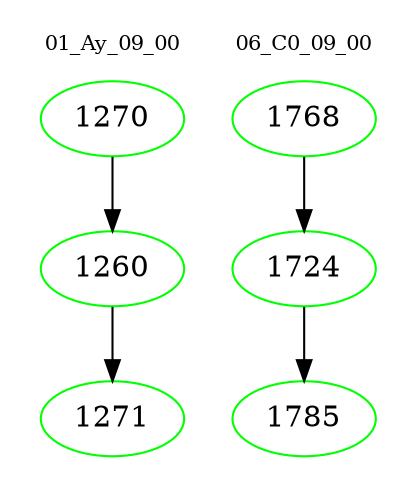digraph{
subgraph cluster_0 {
color = white
label = "01_Ay_09_00";
fontsize=10;
T0_1270 [label="1270", color="green"]
T0_1270 -> T0_1260 [color="black"]
T0_1260 [label="1260", color="green"]
T0_1260 -> T0_1271 [color="black"]
T0_1271 [label="1271", color="green"]
}
subgraph cluster_1 {
color = white
label = "06_C0_09_00";
fontsize=10;
T1_1768 [label="1768", color="green"]
T1_1768 -> T1_1724 [color="black"]
T1_1724 [label="1724", color="green"]
T1_1724 -> T1_1785 [color="black"]
T1_1785 [label="1785", color="green"]
}
}
